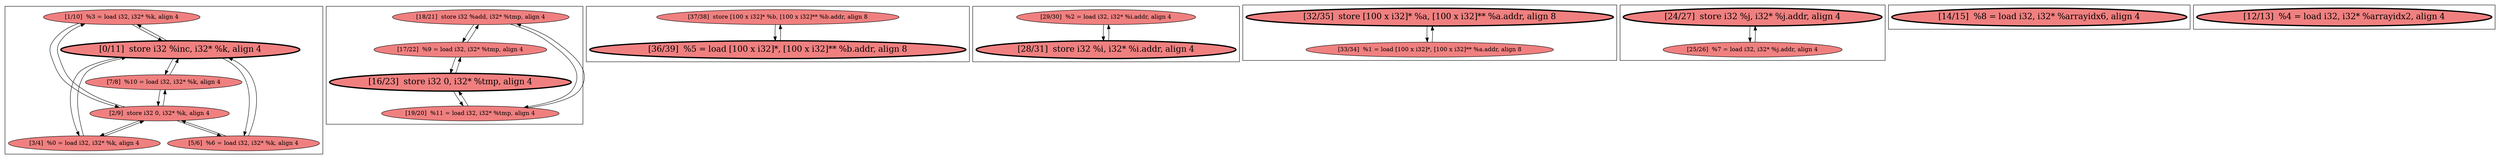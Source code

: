 
digraph G {



node73->node72 [ ]
node84->node85 [ ]
node73->node71 [ ]
node70->node71 [ ]
node71->node70 [ ]
node85->node84 [ ]
node76->node77 [ ]
node82->node85 [ ]
node71->node69 [ ]
node85->node82 [ ]
node71->node73 [ ]
node80->node81 [ ]
node69->node71 [ ]
node84->node83 [ ]
node69->node72 [ ]
node72->node70 [ ]
node81->node80 [ ]
node72->node68 [ ]
node83->node82 [ ]
node82->node83 [ ]
node83->node84 [ ]
node72->node73 [ ]
node72->node69 [ ]
node68->node72 [ ]
node77->node76 [ ]
node68->node71 [ ]
node70->node72 [ ]
node71->node68 [ ]
node75->node74 [ ]
node74->node75 [ ]
node79->node78 [ ]
node78->node79 [ ]


subgraph cluster7 {


node87 [penwidth=3.0,fontsize=20,fillcolor=lightcoral,label="[14/15]  %8 = load i32, i32* %arrayidx6, align 4",shape=ellipse,style=filled ]



}

subgraph cluster6 {


node86 [penwidth=3.0,fontsize=20,fillcolor=lightcoral,label="[12/13]  %4 = load i32, i32* %arrayidx2, align 4",shape=ellipse,style=filled ]



}

subgraph cluster0 {


node72 [penwidth=3.0,fontsize=20,fillcolor=lightcoral,label="[0/11]  store i32 %inc, i32* %k, align 4",shape=ellipse,style=filled ]
node71 [fillcolor=lightcoral,label="[2/9]  store i32 0, i32* %k, align 4",shape=ellipse,style=filled ]
node70 [fillcolor=lightcoral,label="[3/4]  %0 = load i32, i32* %k, align 4",shape=ellipse,style=filled ]
node68 [fillcolor=lightcoral,label="[7/8]  %10 = load i32, i32* %k, align 4",shape=ellipse,style=filled ]
node73 [fillcolor=lightcoral,label="[1/10]  %3 = load i32, i32* %k, align 4",shape=ellipse,style=filled ]
node69 [fillcolor=lightcoral,label="[5/6]  %6 = load i32, i32* %k, align 4",shape=ellipse,style=filled ]



}

subgraph cluster5 {


node85 [fillcolor=lightcoral,label="[17/22]  %9 = load i32, i32* %tmp, align 4",shape=ellipse,style=filled ]
node84 [fillcolor=lightcoral,label="[18/21]  store i32 %add, i32* %tmp, align 4",shape=ellipse,style=filled ]
node82 [penwidth=3.0,fontsize=20,fillcolor=lightcoral,label="[16/23]  store i32 0, i32* %tmp, align 4",shape=ellipse,style=filled ]
node83 [fillcolor=lightcoral,label="[19/20]  %11 = load i32, i32* %tmp, align 4",shape=ellipse,style=filled ]



}

subgraph cluster1 {


node75 [penwidth=3.0,fontsize=20,fillcolor=lightcoral,label="[32/35]  store [100 x i32]* %a, [100 x i32]** %a.addr, align 8",shape=ellipse,style=filled ]
node74 [fillcolor=lightcoral,label="[33/34]  %1 = load [100 x i32]*, [100 x i32]** %a.addr, align 8",shape=ellipse,style=filled ]



}

subgraph cluster2 {


node77 [penwidth=3.0,fontsize=20,fillcolor=lightcoral,label="[36/39]  %5 = load [100 x i32]*, [100 x i32]** %b.addr, align 8",shape=ellipse,style=filled ]
node76 [fillcolor=lightcoral,label="[37/38]  store [100 x i32]* %b, [100 x i32]** %b.addr, align 8",shape=ellipse,style=filled ]



}

subgraph cluster3 {


node79 [penwidth=3.0,fontsize=20,fillcolor=lightcoral,label="[24/27]  store i32 %j, i32* %j.addr, align 4",shape=ellipse,style=filled ]
node78 [fillcolor=lightcoral,label="[25/26]  %7 = load i32, i32* %j.addr, align 4",shape=ellipse,style=filled ]



}

subgraph cluster4 {


node81 [penwidth=3.0,fontsize=20,fillcolor=lightcoral,label="[28/31]  store i32 %i, i32* %i.addr, align 4",shape=ellipse,style=filled ]
node80 [fillcolor=lightcoral,label="[29/30]  %2 = load i32, i32* %i.addr, align 4",shape=ellipse,style=filled ]



}

}
